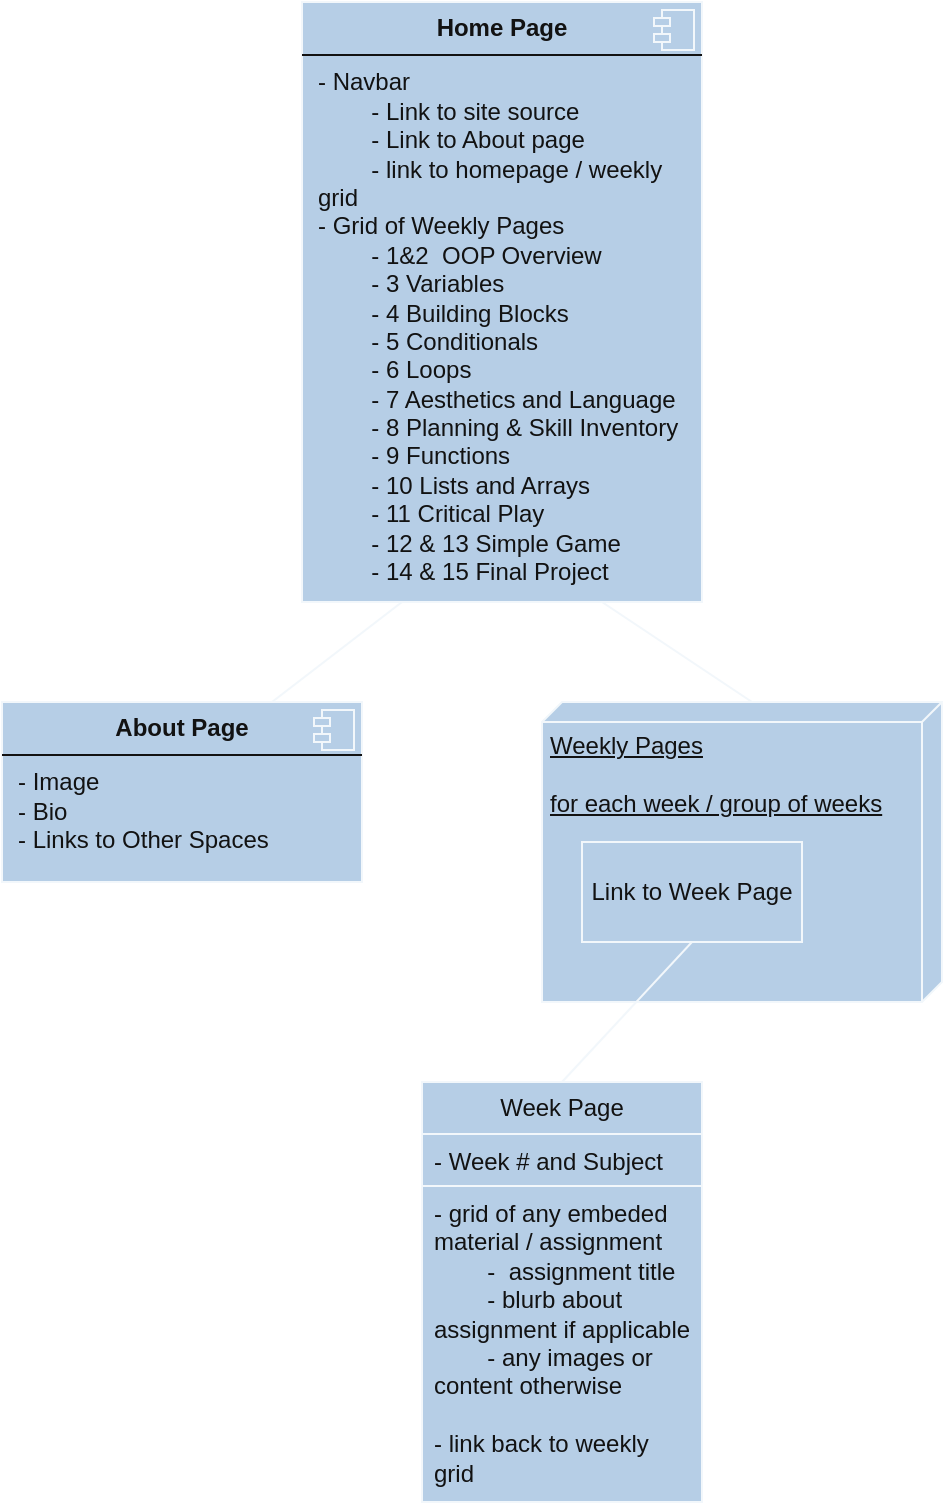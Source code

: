 <mxfile version="28.1.1">
  <diagram name="Page-1" id="AEdSwFaztNdFBlTJa8in">
    <mxGraphModel dx="1554" dy="777" grid="1" gridSize="10" guides="1" tooltips="1" connect="1" arrows="1" fold="1" page="1" pageScale="1" pageWidth="850" pageHeight="1100" math="0" shadow="0">
      <root>
        <mxCell id="0" />
        <mxCell id="1" parent="0" />
        <mxCell id="qZYzBnxNrU_8rkZMk2g8-2" value="&lt;p style=&quot;margin:0px;margin-top:6px;text-align:center;&quot;&gt;&lt;b&gt;Home Page&lt;/b&gt;&lt;/p&gt;&lt;hr style=&quot;border-style:solid;&quot; size=&quot;1&quot;&gt;&lt;p style=&quot;margin:0px;margin-left:8px;&quot;&gt;- Navbar&lt;/p&gt;&lt;p style=&quot;margin:0px;margin-left:8px;&quot;&gt;&lt;span style=&quot;white-space: pre;&quot;&gt;&#x9;&lt;/span&gt;- Link to site source&lt;/p&gt;&lt;p style=&quot;margin:0px;margin-left:8px;&quot;&gt;&amp;nbsp;&amp;nbsp;&lt;span style=&quot;white-space: pre;&quot;&gt;&#x9;&lt;/span&gt;- Link to About page&lt;/p&gt;&lt;p style=&quot;margin:0px;margin-left:8px;&quot;&gt;&lt;span style=&quot;white-space: pre;&quot;&gt;&#x9;&lt;/span&gt;- link to homepage / weekly grid&lt;/p&gt;&lt;p style=&quot;margin:0px;margin-left:8px;&quot;&gt;- Grid of Weekly Pages&lt;/p&gt;&lt;p style=&quot;margin:0px;margin-left:8px;&quot;&gt;&lt;span style=&quot;white-space: pre;&quot;&gt;&#x9;&lt;/span&gt;- 1&amp;amp;2&amp;nbsp; OOP Overview&lt;/p&gt;&lt;p style=&quot;margin:0px;margin-left:8px;&quot;&gt;&lt;span style=&quot;white-space: pre;&quot;&gt;&#x9;&lt;/span&gt;- 3 Variables&lt;/p&gt;&lt;p style=&quot;margin:0px;margin-left:8px;&quot;&gt;&lt;span style=&quot;white-space: pre;&quot;&gt;&#x9;&lt;/span&gt;- 4 Building Blocks&lt;/p&gt;&lt;p style=&quot;margin:0px;margin-left:8px;&quot;&gt;&lt;span style=&quot;white-space: pre;&quot;&gt;&#x9;&lt;/span&gt;- 5 Conditionals&lt;/p&gt;&lt;p style=&quot;margin:0px;margin-left:8px;&quot;&gt;&lt;span style=&quot;white-space: pre;&quot;&gt;&#x9;&lt;/span&gt;- 6 Loops&lt;/p&gt;&lt;p style=&quot;margin:0px;margin-left:8px;&quot;&gt;&lt;span style=&quot;white-space: pre;&quot;&gt;&#x9;&lt;/span&gt;- 7 Aesthetics and Language&lt;/p&gt;&lt;p style=&quot;margin:0px;margin-left:8px;&quot;&gt;&lt;span style=&quot;white-space: pre;&quot;&gt;&#x9;&lt;/span&gt;- 8 Planning &amp;amp; Skill Inventory&lt;/p&gt;&lt;p style=&quot;margin:0px;margin-left:8px;&quot;&gt;&lt;span style=&quot;white-space: pre;&quot;&gt;&#x9;&lt;/span&gt;- 9 Functions&lt;/p&gt;&lt;p style=&quot;margin:0px;margin-left:8px;&quot;&gt;&lt;span style=&quot;white-space: pre;&quot;&gt;&#x9;&lt;/span&gt;- 10 Lists and Arrays&lt;/p&gt;&lt;p style=&quot;margin:0px;margin-left:8px;&quot;&gt;&lt;span style=&quot;white-space: pre;&quot;&gt;&#x9;&lt;/span&gt;- 11 Critical Play&lt;/p&gt;&lt;p style=&quot;margin:0px;margin-left:8px;&quot;&gt;&lt;span style=&quot;white-space: pre;&quot;&gt;&#x9;&lt;/span&gt;- 12 &amp;amp; 13 Simple Game&lt;/p&gt;&lt;p style=&quot;margin:0px;margin-left:8px;&quot;&gt;&lt;span style=&quot;white-space: pre;&quot;&gt;&#x9;&lt;/span&gt;- 14 &amp;amp; 15 Final Project&lt;/p&gt;" style="align=left;overflow=fill;html=1;dropTarget=0;whiteSpace=wrap;labelBackgroundColor=none;fillColor=light-dark(#B6CEE6,#B6CEE6);strokeColor=light-dark(#F2F7FB,#F2F7FB);fontColor=light-dark(#121212,#121212);" parent="1" vertex="1">
          <mxGeometry x="340" y="390" width="200" height="300" as="geometry" />
        </mxCell>
        <mxCell id="qZYzBnxNrU_8rkZMk2g8-3" value="" style="shape=component;jettyWidth=8;jettyHeight=4;labelBackgroundColor=none;fillColor=light-dark(#B6CEE6,#B6CEE6);strokeColor=light-dark(#F2F7FB,#F2F7FB);fontColor=light-dark(#121212,#121212);" parent="qZYzBnxNrU_8rkZMk2g8-2" vertex="1">
          <mxGeometry x="1" width="20" height="20" relative="1" as="geometry">
            <mxPoint x="-24" y="4" as="offset" />
          </mxGeometry>
        </mxCell>
        <mxCell id="qZYzBnxNrU_8rkZMk2g8-5" value="&lt;p style=&quot;margin:0px;margin-top:6px;text-align:center;&quot;&gt;&lt;b&gt;About Page&lt;/b&gt;&lt;/p&gt;&lt;hr style=&quot;border-style:solid;&quot; size=&quot;1&quot;&gt;&lt;p style=&quot;margin:0px;margin-left:8px;&quot;&gt;- Image&lt;/p&gt;&lt;p style=&quot;margin:0px;margin-left:8px;&quot;&gt;- Bio&lt;/p&gt;&lt;p style=&quot;margin:0px;margin-left:8px;&quot;&gt;- Links to Other Spaces&lt;/p&gt;" style="align=left;overflow=fill;html=1;dropTarget=0;whiteSpace=wrap;labelBackgroundColor=none;fillColor=light-dark(#B6CEE6,#B6CEE6);strokeColor=light-dark(#F2F7FB,#F2F7FB);fontColor=light-dark(#121212,#121212);" parent="1" vertex="1">
          <mxGeometry x="190" y="740" width="180" height="90" as="geometry" />
        </mxCell>
        <mxCell id="qZYzBnxNrU_8rkZMk2g8-6" value="" style="shape=component;jettyWidth=8;jettyHeight=4;labelBackgroundColor=none;fillColor=light-dark(#B6CEE6,#B6CEE6);strokeColor=light-dark(#F2F7FB,#F2F7FB);fontColor=light-dark(#121212,#121212);" parent="qZYzBnxNrU_8rkZMk2g8-5" vertex="1">
          <mxGeometry x="1" width="20" height="20" relative="1" as="geometry">
            <mxPoint x="-24" y="4" as="offset" />
          </mxGeometry>
        </mxCell>
        <mxCell id="qZYzBnxNrU_8rkZMk2g8-8" value="&lt;div&gt;Weekly Pages&lt;/div&gt;&lt;div&gt;&lt;br&gt;&lt;/div&gt;for each week / group of weeks" style="verticalAlign=top;align=left;spacingTop=8;spacingLeft=2;spacingRight=12;shape=cube;size=10;direction=south;fontStyle=4;html=1;whiteSpace=wrap;labelBackgroundColor=none;fillColor=light-dark(#B6CEE6,#B6CEE6);strokeColor=light-dark(#F2F7FB,#F2F7FB);fontColor=light-dark(#121212,#121212);" parent="1" vertex="1">
          <mxGeometry x="460" y="740" width="200" height="150" as="geometry" />
        </mxCell>
        <mxCell id="qZYzBnxNrU_8rkZMk2g8-15" value="Week Page" style="swimlane;fontStyle=0;childLayout=stackLayout;horizontal=1;startSize=26;fillColor=light-dark(#B6CEE6,#B6CEE6);horizontalStack=0;resizeParent=1;resizeParentMax=0;resizeLast=0;collapsible=1;marginBottom=0;whiteSpace=wrap;html=1;labelBackgroundColor=none;strokeColor=light-dark(#F2F7FB,#F2F7FB);fontColor=light-dark(#121212,#121212);" parent="1" vertex="1">
          <mxGeometry x="400" y="930" width="140" height="210" as="geometry" />
        </mxCell>
        <mxCell id="qZYzBnxNrU_8rkZMk2g8-16" value="- Week # and Subject" style="text;strokeColor=light-dark(#F2F7FB,#F2F7FB);fillColor=light-dark(#B6CEE6,#B6CEE6);align=left;verticalAlign=top;spacingLeft=4;spacingRight=4;overflow=hidden;rotatable=0;points=[[0,0.5],[1,0.5]];portConstraint=eastwest;whiteSpace=wrap;html=1;labelBackgroundColor=none;fontColor=light-dark(#121212,#121212);" parent="qZYzBnxNrU_8rkZMk2g8-15" vertex="1">
          <mxGeometry y="26" width="140" height="26" as="geometry" />
        </mxCell>
        <mxCell id="qZYzBnxNrU_8rkZMk2g8-17" value="&lt;div&gt;- grid of any embeded material / assignment&lt;/div&gt;&lt;div&gt;&lt;span style=&quot;white-space: pre;&quot;&gt;&#x9;&lt;/span&gt;-&amp;nbsp; assignment title&lt;/div&gt;&lt;div&gt;&lt;span style=&quot;white-space: pre;&quot;&gt;&#x9;&lt;/span&gt;- blurb about assignment if applicable&lt;/div&gt;&lt;div&gt;&lt;span style=&quot;white-space: pre;&quot;&gt;&#x9;&lt;/span&gt;- any images or content otherwise&lt;/div&gt;&lt;div&gt;&lt;br&gt;&lt;/div&gt;&lt;div&gt;- link back to weekly grid&lt;/div&gt;" style="text;strokeColor=light-dark(#F2F7FB,#F2F7FB);fillColor=light-dark(#B6CEE6,#B6CEE6);align=left;verticalAlign=top;spacingLeft=4;spacingRight=4;overflow=hidden;rotatable=0;points=[[0,0.5],[1,0.5]];portConstraint=eastwest;whiteSpace=wrap;html=1;labelBackgroundColor=none;fontColor=light-dark(#121212,#121212);" parent="qZYzBnxNrU_8rkZMk2g8-15" vertex="1">
          <mxGeometry y="52" width="140" height="158" as="geometry" />
        </mxCell>
        <mxCell id="qZYzBnxNrU_8rkZMk2g8-24" value="Link to Week Page" style="html=1;whiteSpace=wrap;labelBackgroundColor=none;fillColor=light-dark(#B6CEE6,#B6CEE6);strokeColor=light-dark(#F2F7FB,#F2F7FB);fontColor=light-dark(#121212,#121212);" parent="1" vertex="1">
          <mxGeometry x="480" y="810" width="110" height="50" as="geometry" />
        </mxCell>
        <mxCell id="qZYzBnxNrU_8rkZMk2g8-27" value="" style="endArrow=none;html=1;rounded=0;exitX=0.75;exitY=0;exitDx=0;exitDy=0;entryX=0.25;entryY=1;entryDx=0;entryDy=0;labelBackgroundColor=none;strokeColor=light-dark(#F2F7FB,#F2F7FB);fontColor=light-dark(#121212,#121212);" parent="1" source="qZYzBnxNrU_8rkZMk2g8-5" target="qZYzBnxNrU_8rkZMk2g8-2" edge="1">
          <mxGeometry width="50" height="50" relative="1" as="geometry">
            <mxPoint x="400" y="810" as="sourcePoint" />
            <mxPoint x="450" y="760" as="targetPoint" />
          </mxGeometry>
        </mxCell>
        <mxCell id="qZYzBnxNrU_8rkZMk2g8-28" value="" style="endArrow=none;html=1;rounded=0;exitX=0.75;exitY=1;exitDx=0;exitDy=0;entryX=0;entryY=0;entryDx=0;entryDy=95;entryPerimeter=0;labelBackgroundColor=none;strokeColor=light-dark(#F2F7FB,#F2F7FB);fontColor=light-dark(#121212,#121212);" parent="1" source="qZYzBnxNrU_8rkZMk2g8-2" target="qZYzBnxNrU_8rkZMk2g8-8" edge="1">
          <mxGeometry width="50" height="50" relative="1" as="geometry">
            <mxPoint x="450" y="820" as="sourcePoint" />
            <mxPoint x="515" y="760" as="targetPoint" />
          </mxGeometry>
        </mxCell>
        <mxCell id="qZYzBnxNrU_8rkZMk2g8-29" value="" style="endArrow=none;html=1;rounded=0;exitX=0.5;exitY=0;exitDx=0;exitDy=0;entryX=0.5;entryY=1;entryDx=0;entryDy=0;labelBackgroundColor=none;strokeColor=light-dark(#F2F7FB,#F2F7FB);fontColor=light-dark(#121212,#121212);" parent="1" source="qZYzBnxNrU_8rkZMk2g8-15" target="qZYzBnxNrU_8rkZMk2g8-24" edge="1">
          <mxGeometry width="50" height="50" relative="1" as="geometry">
            <mxPoint x="540" y="900" as="sourcePoint" />
            <mxPoint x="605" y="840" as="targetPoint" />
          </mxGeometry>
        </mxCell>
      </root>
    </mxGraphModel>
  </diagram>
</mxfile>
